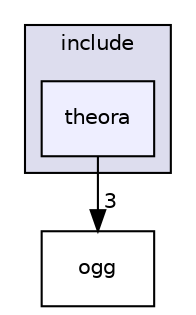 digraph "src/packages/AllegroDeps.1.5.0.1/build/native/include/theora" {
  compound=true
  node [ fontsize="10", fontname="Helvetica"];
  edge [ labelfontsize="10", labelfontname="Helvetica"];
  subgraph clusterdir_47b915466a09907373fd30a894b52bb3 {
    graph [ bgcolor="#ddddee", pencolor="black", label="include" fontname="Helvetica", fontsize="10", URL="dir_47b915466a09907373fd30a894b52bb3.html"]
  dir_6321d483a4836d70d5cd92c5a3f899b3 [shape=box, label="theora", style="filled", fillcolor="#eeeeff", pencolor="black", URL="dir_6321d483a4836d70d5cd92c5a3f899b3.html"];
  }
  dir_fb01b12f3acaca3c7da91adaf1f89364 [shape=box label="ogg" URL="dir_fb01b12f3acaca3c7da91adaf1f89364.html"];
  dir_6321d483a4836d70d5cd92c5a3f899b3->dir_fb01b12f3acaca3c7da91adaf1f89364 [headlabel="3", labeldistance=1.5 headhref="dir_000022_000020.html"];
}
